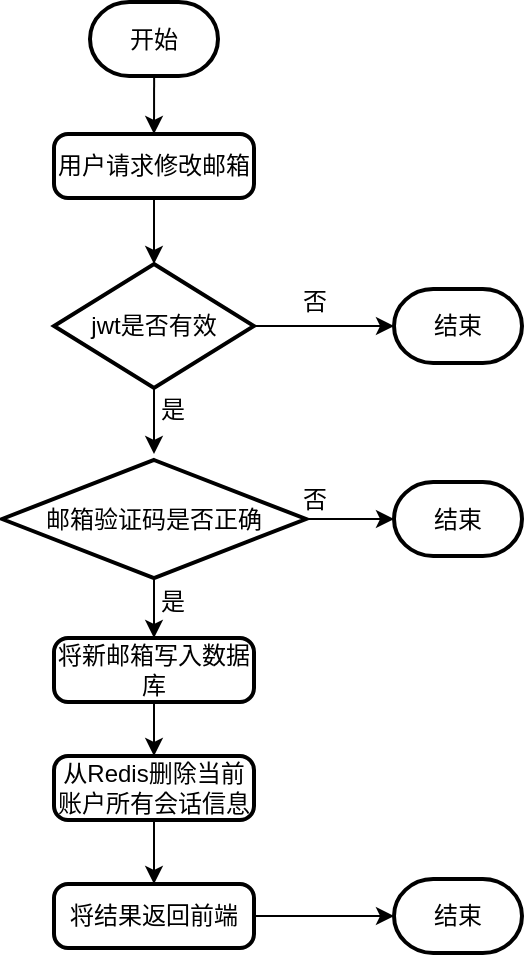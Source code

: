 <mxfile version="19.0.0" type="github">
  <diagram id="ONz-OHA8eFzedGGT5cgi" name="第 1 页">
    <mxGraphModel dx="1038" dy="539" grid="0" gridSize="10" guides="1" tooltips="1" connect="1" arrows="1" fold="1" page="1" pageScale="1" pageWidth="827" pageHeight="1169" math="0" shadow="0">
      <root>
        <mxCell id="0" />
        <mxCell id="1" parent="0" />
        <mxCell id="roUVFwpYnobQ3e0gB2Z3-1" style="edgeStyle=orthogonalEdgeStyle;rounded=0;orthogonalLoop=1;jettySize=auto;html=1;entryX=0.5;entryY=0;entryDx=0;entryDy=0;" edge="1" parent="1" target="roUVFwpYnobQ3e0gB2Z3-3">
          <mxGeometry relative="1" as="geometry">
            <mxPoint x="360.059" y="62" as="sourcePoint" />
          </mxGeometry>
        </mxCell>
        <mxCell id="roUVFwpYnobQ3e0gB2Z3-2" style="edgeStyle=orthogonalEdgeStyle;rounded=0;orthogonalLoop=1;jettySize=auto;html=1;entryX=0.5;entryY=0;entryDx=0;entryDy=0;entryPerimeter=0;" edge="1" parent="1" source="roUVFwpYnobQ3e0gB2Z3-3" target="roUVFwpYnobQ3e0gB2Z3-6">
          <mxGeometry relative="1" as="geometry" />
        </mxCell>
        <mxCell id="roUVFwpYnobQ3e0gB2Z3-3" value="用户请求修改邮箱" style="rounded=1;whiteSpace=wrap;html=1;absoluteArcSize=1;arcSize=14;strokeWidth=2;" vertex="1" parent="1">
          <mxGeometry x="310" y="91" width="100" height="32" as="geometry" />
        </mxCell>
        <mxCell id="roUVFwpYnobQ3e0gB2Z3-4" style="edgeStyle=orthogonalEdgeStyle;rounded=0;orthogonalLoop=1;jettySize=auto;html=1;entryX=0;entryY=0.5;entryDx=0;entryDy=0;entryPerimeter=0;" edge="1" parent="1" source="roUVFwpYnobQ3e0gB2Z3-6" target="roUVFwpYnobQ3e0gB2Z3-7">
          <mxGeometry relative="1" as="geometry" />
        </mxCell>
        <mxCell id="roUVFwpYnobQ3e0gB2Z3-5" style="edgeStyle=orthogonalEdgeStyle;rounded=0;orthogonalLoop=1;jettySize=auto;html=1;entryX=0.5;entryY=0;entryDx=0;entryDy=0;" edge="1" parent="1" source="roUVFwpYnobQ3e0gB2Z3-6">
          <mxGeometry relative="1" as="geometry">
            <mxPoint x="360" y="251" as="targetPoint" />
          </mxGeometry>
        </mxCell>
        <mxCell id="roUVFwpYnobQ3e0gB2Z3-6" value="jwt是否有效" style="strokeWidth=2;html=1;shape=mxgraph.flowchart.decision;whiteSpace=wrap;" vertex="1" parent="1">
          <mxGeometry x="310" y="156" width="100" height="62" as="geometry" />
        </mxCell>
        <mxCell id="roUVFwpYnobQ3e0gB2Z3-7" value="结束" style="strokeWidth=2;html=1;shape=mxgraph.flowchart.terminator;whiteSpace=wrap;" vertex="1" parent="1">
          <mxGeometry x="480" y="168.5" width="64" height="37" as="geometry" />
        </mxCell>
        <mxCell id="roUVFwpYnobQ3e0gB2Z3-8" value="否" style="text;html=1;align=center;verticalAlign=middle;resizable=0;points=[];autosize=1;strokeColor=none;fillColor=none;" vertex="1" parent="1">
          <mxGeometry x="429" y="166" width="22" height="18" as="geometry" />
        </mxCell>
        <mxCell id="roUVFwpYnobQ3e0gB2Z3-9" style="edgeStyle=orthogonalEdgeStyle;rounded=0;orthogonalLoop=1;jettySize=auto;html=1;entryX=0;entryY=0.5;entryDx=0;entryDy=0;entryPerimeter=0;" edge="1" parent="1" source="roUVFwpYnobQ3e0gB2Z3-10" target="roUVFwpYnobQ3e0gB2Z3-11">
          <mxGeometry relative="1" as="geometry" />
        </mxCell>
        <mxCell id="roUVFwpYnobQ3e0gB2Z3-10" value="将结果返回前端" style="rounded=1;whiteSpace=wrap;html=1;absoluteArcSize=1;arcSize=14;strokeWidth=2;" vertex="1" parent="1">
          <mxGeometry x="310" y="466" width="100" height="32" as="geometry" />
        </mxCell>
        <mxCell id="roUVFwpYnobQ3e0gB2Z3-11" value="结束" style="strokeWidth=2;html=1;shape=mxgraph.flowchart.terminator;whiteSpace=wrap;" vertex="1" parent="1">
          <mxGeometry x="480" y="463.5" width="64" height="37" as="geometry" />
        </mxCell>
        <mxCell id="roUVFwpYnobQ3e0gB2Z3-12" value="是" style="text;html=1;align=center;verticalAlign=middle;resizable=0;points=[];autosize=1;strokeColor=none;fillColor=none;" vertex="1" parent="1">
          <mxGeometry x="358" y="220" width="22" height="18" as="geometry" />
        </mxCell>
        <mxCell id="roUVFwpYnobQ3e0gB2Z3-13" style="edgeStyle=orthogonalEdgeStyle;rounded=0;orthogonalLoop=1;jettySize=auto;html=1;entryX=0;entryY=0.5;entryDx=0;entryDy=0;entryPerimeter=0;" edge="1" parent="1" source="roUVFwpYnobQ3e0gB2Z3-15" target="roUVFwpYnobQ3e0gB2Z3-16">
          <mxGeometry relative="1" as="geometry" />
        </mxCell>
        <mxCell id="roUVFwpYnobQ3e0gB2Z3-14" style="edgeStyle=orthogonalEdgeStyle;rounded=0;orthogonalLoop=1;jettySize=auto;html=1;entryX=0.5;entryY=0;entryDx=0;entryDy=0;" edge="1" parent="1" source="roUVFwpYnobQ3e0gB2Z3-15" target="roUVFwpYnobQ3e0gB2Z3-19">
          <mxGeometry relative="1" as="geometry" />
        </mxCell>
        <mxCell id="roUVFwpYnobQ3e0gB2Z3-15" value="邮箱验证码是否正确" style="strokeWidth=2;html=1;shape=mxgraph.flowchart.decision;whiteSpace=wrap;" vertex="1" parent="1">
          <mxGeometry x="284" y="254" width="152" height="59" as="geometry" />
        </mxCell>
        <mxCell id="roUVFwpYnobQ3e0gB2Z3-16" value="结束" style="strokeWidth=2;html=1;shape=mxgraph.flowchart.terminator;whiteSpace=wrap;" vertex="1" parent="1">
          <mxGeometry x="480" y="265" width="64" height="37" as="geometry" />
        </mxCell>
        <mxCell id="roUVFwpYnobQ3e0gB2Z3-17" value="否" style="text;html=1;align=center;verticalAlign=middle;resizable=0;points=[];autosize=1;strokeColor=none;fillColor=none;" vertex="1" parent="1">
          <mxGeometry x="429" y="265" width="22" height="18" as="geometry" />
        </mxCell>
        <mxCell id="roUVFwpYnobQ3e0gB2Z3-23" style="edgeStyle=orthogonalEdgeStyle;rounded=0;orthogonalLoop=1;jettySize=auto;html=1;entryX=0.5;entryY=0;entryDx=0;entryDy=0;" edge="1" parent="1" source="roUVFwpYnobQ3e0gB2Z3-19" target="roUVFwpYnobQ3e0gB2Z3-22">
          <mxGeometry relative="1" as="geometry" />
        </mxCell>
        <mxCell id="roUVFwpYnobQ3e0gB2Z3-19" value="将新邮箱写入数据库" style="rounded=1;whiteSpace=wrap;html=1;absoluteArcSize=1;arcSize=14;strokeWidth=2;" vertex="1" parent="1">
          <mxGeometry x="310" y="343" width="100" height="32" as="geometry" />
        </mxCell>
        <mxCell id="roUVFwpYnobQ3e0gB2Z3-20" value="是" style="text;html=1;align=center;verticalAlign=middle;resizable=0;points=[];autosize=1;strokeColor=none;fillColor=none;" vertex="1" parent="1">
          <mxGeometry x="358" y="316" width="22" height="18" as="geometry" />
        </mxCell>
        <mxCell id="roUVFwpYnobQ3e0gB2Z3-21" value="开始" style="strokeWidth=2;html=1;shape=mxgraph.flowchart.terminator;whiteSpace=wrap;" vertex="1" parent="1">
          <mxGeometry x="328" y="25" width="64" height="37" as="geometry" />
        </mxCell>
        <mxCell id="roUVFwpYnobQ3e0gB2Z3-24" style="edgeStyle=orthogonalEdgeStyle;rounded=0;orthogonalLoop=1;jettySize=auto;html=1;entryX=0.5;entryY=0;entryDx=0;entryDy=0;" edge="1" parent="1" source="roUVFwpYnobQ3e0gB2Z3-22" target="roUVFwpYnobQ3e0gB2Z3-10">
          <mxGeometry relative="1" as="geometry" />
        </mxCell>
        <mxCell id="roUVFwpYnobQ3e0gB2Z3-22" value="从Redis删除当前账户所有会话信息" style="rounded=1;whiteSpace=wrap;html=1;absoluteArcSize=1;arcSize=14;strokeWidth=2;" vertex="1" parent="1">
          <mxGeometry x="310" y="402" width="100" height="32" as="geometry" />
        </mxCell>
      </root>
    </mxGraphModel>
  </diagram>
</mxfile>
